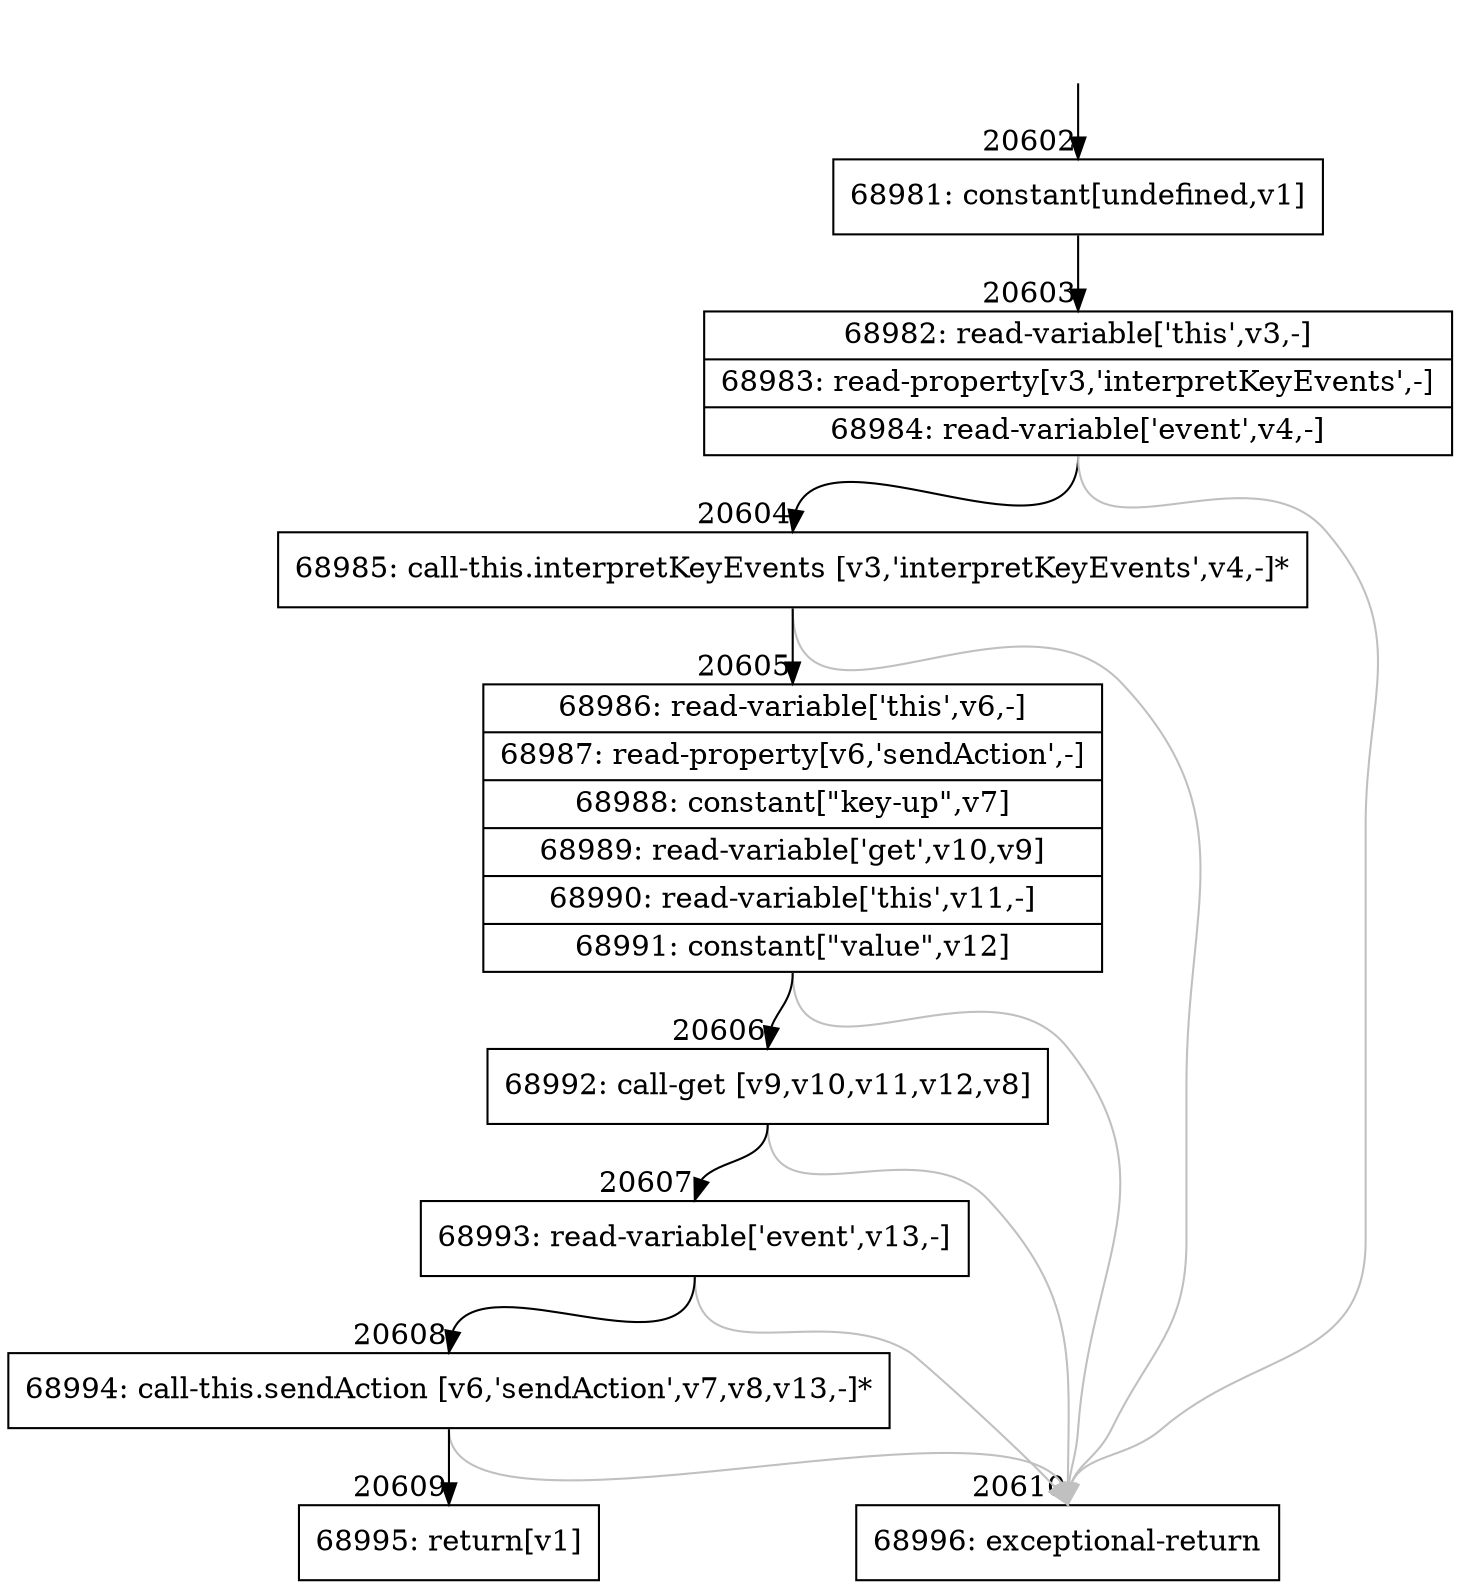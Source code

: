 digraph {
rankdir="TD"
BB_entry1805[shape=none,label=""];
BB_entry1805 -> BB20602 [tailport=s, headport=n, headlabel="    20602"]
BB20602 [shape=record label="{68981: constant[undefined,v1]}" ] 
BB20602 -> BB20603 [tailport=s, headport=n, headlabel="      20603"]
BB20603 [shape=record label="{68982: read-variable['this',v3,-]|68983: read-property[v3,'interpretKeyEvents',-]|68984: read-variable['event',v4,-]}" ] 
BB20603 -> BB20604 [tailport=s, headport=n, headlabel="      20604"]
BB20603 -> BB20610 [tailport=s, headport=n, color=gray, headlabel="      20610"]
BB20604 [shape=record label="{68985: call-this.interpretKeyEvents [v3,'interpretKeyEvents',v4,-]*}" ] 
BB20604 -> BB20605 [tailport=s, headport=n, headlabel="      20605"]
BB20604 -> BB20610 [tailport=s, headport=n, color=gray]
BB20605 [shape=record label="{68986: read-variable['this',v6,-]|68987: read-property[v6,'sendAction',-]|68988: constant[\"key-up\",v7]|68989: read-variable['get',v10,v9]|68990: read-variable['this',v11,-]|68991: constant[\"value\",v12]}" ] 
BB20605 -> BB20606 [tailport=s, headport=n, headlabel="      20606"]
BB20605 -> BB20610 [tailport=s, headport=n, color=gray]
BB20606 [shape=record label="{68992: call-get [v9,v10,v11,v12,v8]}" ] 
BB20606 -> BB20607 [tailport=s, headport=n, headlabel="      20607"]
BB20606 -> BB20610 [tailport=s, headport=n, color=gray]
BB20607 [shape=record label="{68993: read-variable['event',v13,-]}" ] 
BB20607 -> BB20608 [tailport=s, headport=n, headlabel="      20608"]
BB20607 -> BB20610 [tailport=s, headport=n, color=gray]
BB20608 [shape=record label="{68994: call-this.sendAction [v6,'sendAction',v7,v8,v13,-]*}" ] 
BB20608 -> BB20609 [tailport=s, headport=n, headlabel="      20609"]
BB20608 -> BB20610 [tailport=s, headport=n, color=gray]
BB20609 [shape=record label="{68995: return[v1]}" ] 
BB20610 [shape=record label="{68996: exceptional-return}" ] 
//#$~ 38839
}
